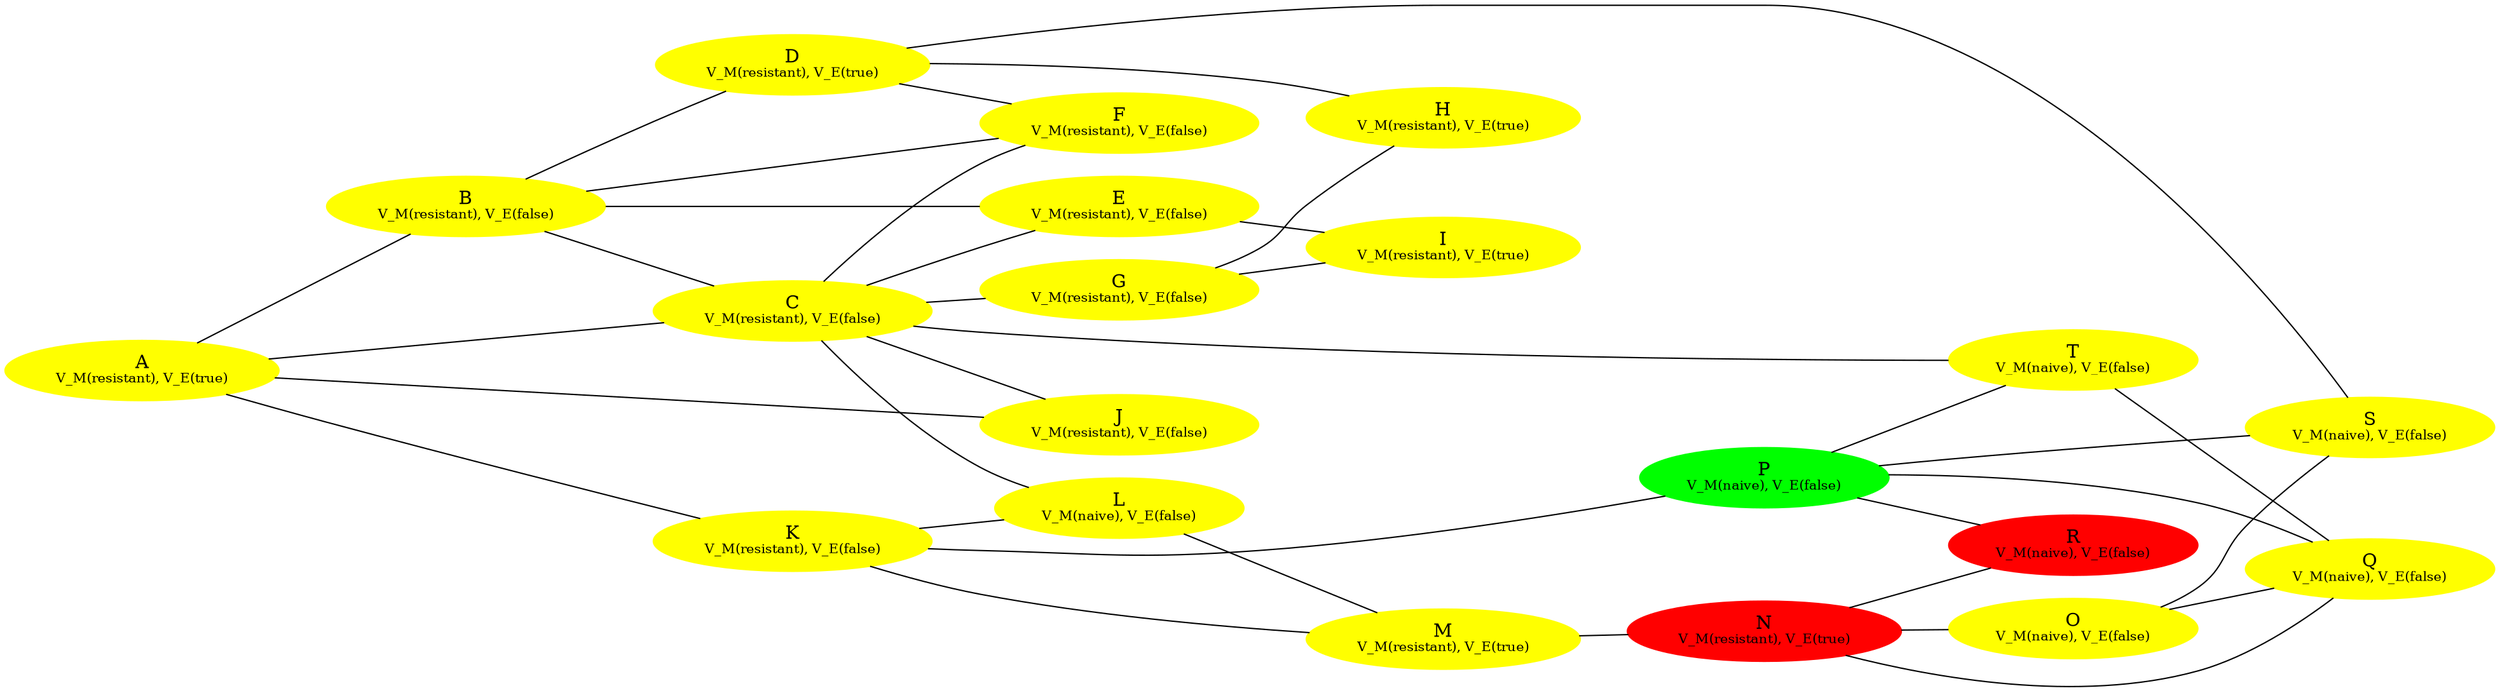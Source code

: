 graph {
 rankdir=LR;
A[label=<A<BR /><FONT POINT-SIZE="10">V_M(resistant), V_E(true)</FONT>>,style=filled, color=yellow];
B[label=<B<BR /><FONT POINT-SIZE="10">V_M(resistant), V_E(false)</FONT>>,style=filled, color=yellow];
C[label=<C<BR /><FONT POINT-SIZE="10">V_M(resistant), V_E(false)</FONT>>,style=filled, color=yellow];
D[label=<D<BR /><FONT POINT-SIZE="10">V_M(resistant), V_E(true)</FONT>>,style=filled, color=yellow];
E[label=<E<BR /><FONT POINT-SIZE="10">V_M(resistant), V_E(false)</FONT>>,style=filled, color=yellow];
F[label=<F<BR /><FONT POINT-SIZE="10">V_M(resistant), V_E(false)</FONT>>,style=filled, color=yellow];
G[label=<G<BR /><FONT POINT-SIZE="10">V_M(resistant), V_E(false)</FONT>>,style=filled, color=yellow];
H[label=<H<BR /><FONT POINT-SIZE="10">V_M(resistant), V_E(true)</FONT>>,style=filled, color=yellow];
I[label=<I<BR /><FONT POINT-SIZE="10">V_M(resistant), V_E(true)</FONT>>,style=filled, color=yellow];
J[label=<J<BR /><FONT POINT-SIZE="10">V_M(resistant), V_E(false)</FONT>>,style=filled, color=yellow];
K[label=<K<BR /><FONT POINT-SIZE="10">V_M(resistant), V_E(false)</FONT>>,style=filled, color=yellow];
L[label=<L<BR /><FONT POINT-SIZE="10">V_M(naive), V_E(false)</FONT>>,style=filled, color=yellow];
M[label=<M<BR /><FONT POINT-SIZE="10">V_M(resistant), V_E(true)</FONT>>,style=filled, color=yellow];
N[label=<N<BR /><FONT POINT-SIZE="10">V_M(resistant), V_E(true)</FONT>>,style=filled, color=red];
O[label=<O<BR /><FONT POINT-SIZE="10">V_M(naive), V_E(false)</FONT>>,style=filled, color=yellow];
P[label=<P<BR /><FONT POINT-SIZE="10">V_M(naive), V_E(false)</FONT>>,style=filled, color=green];
Q[label=<Q<BR /><FONT POINT-SIZE="10">V_M(naive), V_E(false)</FONT>>,style=filled, color=yellow];
R[label=<R<BR /><FONT POINT-SIZE="10">V_M(naive), V_E(false)</FONT>>,style=filled, color=red];
S[label=<S<BR /><FONT POINT-SIZE="10">V_M(naive), V_E(false)</FONT>>,style=filled, color=yellow];
T[label=<T<BR /><FONT POINT-SIZE="10">V_M(naive), V_E(false)</FONT>>,style=filled, color=yellow];
A -- {{B C J K }}
B -- {{D E C F }}
C -- {{F G E L J T }}
D -- {{H F S }}
E -- {{I }}
F -- {{}}
G -- {{H I }}
H -- {{}}
I -- {{}}
J -- {{}}
K -- {{L M P }}
L -- {{M }}
M -- {{N }}
N -- {{R Q O }}
O -- {{Q S }}
P -- {{T S Q R }}
Q -- {{}}
R -- {{}}
S -- {{}}
T -- {{Q }}
}